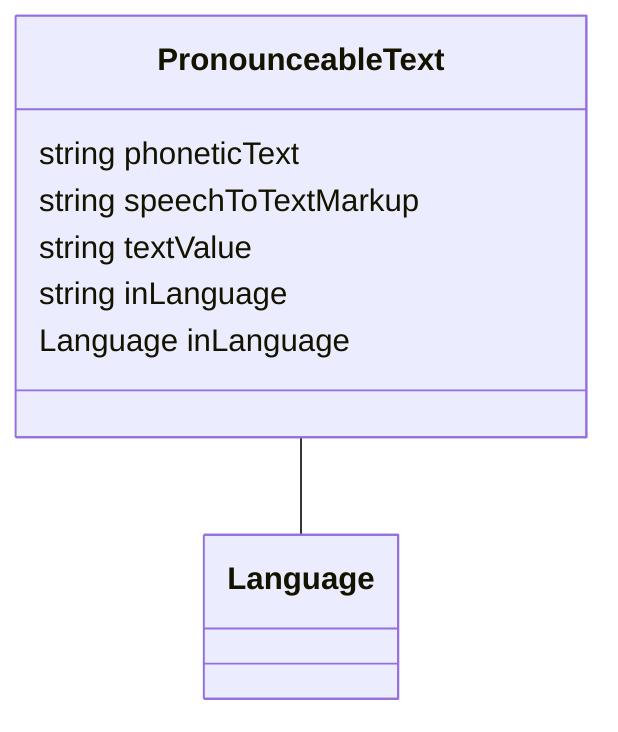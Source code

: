 classDiagram
  PronounceableText -- Language


class PronounceableText {

  string phoneticText
  string speechToTextMarkup
  string textValue
  string inLanguage
  Language inLanguage

 }